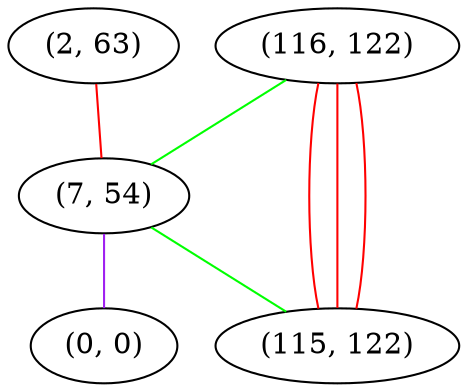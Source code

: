 graph "" {
"(2, 63)";
"(116, 122)";
"(7, 54)";
"(0, 0)";
"(115, 122)";
"(2, 63)" -- "(7, 54)"  [color=red, key=0, weight=1];
"(116, 122)" -- "(7, 54)"  [color=green, key=0, weight=2];
"(116, 122)" -- "(115, 122)"  [color=red, key=0, weight=1];
"(116, 122)" -- "(115, 122)"  [color=red, key=1, weight=1];
"(116, 122)" -- "(115, 122)"  [color=red, key=2, weight=1];
"(7, 54)" -- "(115, 122)"  [color=green, key=0, weight=2];
"(7, 54)" -- "(0, 0)"  [color=purple, key=0, weight=4];
}
